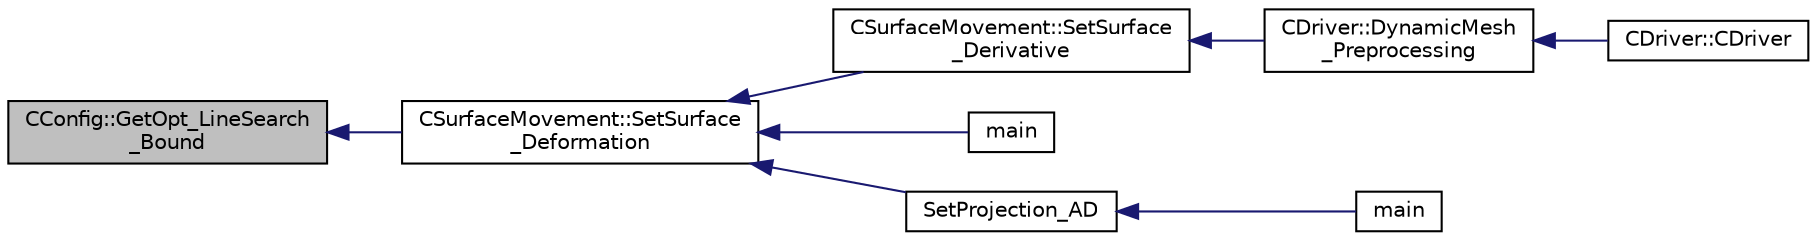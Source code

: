 digraph "CConfig::GetOpt_LineSearch_Bound"
{
  edge [fontname="Helvetica",fontsize="10",labelfontname="Helvetica",labelfontsize="10"];
  node [fontname="Helvetica",fontsize="10",shape=record];
  rankdir="LR";
  Node9973 [label="CConfig::GetOpt_LineSearch\l_Bound",height=0.2,width=0.4,color="black", fillcolor="grey75", style="filled", fontcolor="black"];
  Node9973 -> Node9974 [dir="back",color="midnightblue",fontsize="10",style="solid",fontname="Helvetica"];
  Node9974 [label="CSurfaceMovement::SetSurface\l_Deformation",height=0.2,width=0.4,color="black", fillcolor="white", style="filled",URL="$class_c_surface_movement.html#a23bec9fbe1bcd7f6117100de93381ac3",tooltip="Set the surface/boundary deformation. "];
  Node9974 -> Node9975 [dir="back",color="midnightblue",fontsize="10",style="solid",fontname="Helvetica"];
  Node9975 [label="CSurfaceMovement::SetSurface\l_Derivative",height=0.2,width=0.4,color="black", fillcolor="white", style="filled",URL="$class_c_surface_movement.html#af6aac73d04565bf6e9b81305b66e97e7",tooltip="Set derivatives of the surface/boundary deformation. "];
  Node9975 -> Node9976 [dir="back",color="midnightblue",fontsize="10",style="solid",fontname="Helvetica"];
  Node9976 [label="CDriver::DynamicMesh\l_Preprocessing",height=0.2,width=0.4,color="black", fillcolor="white", style="filled",URL="$class_c_driver.html#af585d91d9c08dbddcc2b3e67dd5f5af9",tooltip="GridMovement_Preprocessing. "];
  Node9976 -> Node9977 [dir="back",color="midnightblue",fontsize="10",style="solid",fontname="Helvetica"];
  Node9977 [label="CDriver::CDriver",height=0.2,width=0.4,color="black", fillcolor="white", style="filled",URL="$class_c_driver.html#a3fca4a013a6efa9bbb38fe78a86b5f3d",tooltip="Constructor of the class. "];
  Node9974 -> Node9978 [dir="back",color="midnightblue",fontsize="10",style="solid",fontname="Helvetica"];
  Node9978 [label="main",height=0.2,width=0.4,color="black", fillcolor="white", style="filled",URL="$_s_u2___d_e_f_8cpp.html#a0ddf1224851353fc92bfbff6f499fa97"];
  Node9974 -> Node9979 [dir="back",color="midnightblue",fontsize="10",style="solid",fontname="Helvetica"];
  Node9979 [label="SetProjection_AD",height=0.2,width=0.4,color="black", fillcolor="white", style="filled",URL="$_s_u2___d_o_t_8cpp.html#a3fceed882e8eb3d6796c8e8396af7d87",tooltip="Projection of the surface sensitivity using algorithmic differentiation (AD). "];
  Node9979 -> Node9980 [dir="back",color="midnightblue",fontsize="10",style="solid",fontname="Helvetica"];
  Node9980 [label="main",height=0.2,width=0.4,color="black", fillcolor="white", style="filled",URL="$_s_u2___d_o_t_8cpp.html#a0ddf1224851353fc92bfbff6f499fa97"];
}
